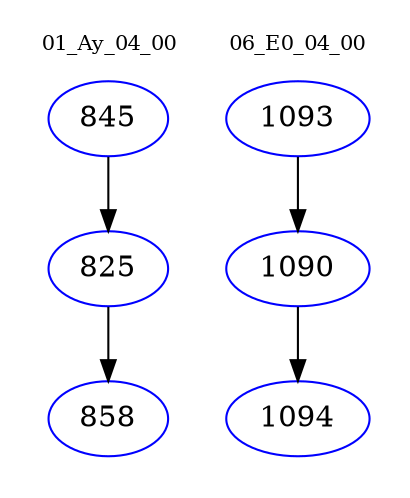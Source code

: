 digraph{
subgraph cluster_0 {
color = white
label = "01_Ay_04_00";
fontsize=10;
T0_845 [label="845", color="blue"]
T0_845 -> T0_825 [color="black"]
T0_825 [label="825", color="blue"]
T0_825 -> T0_858 [color="black"]
T0_858 [label="858", color="blue"]
}
subgraph cluster_1 {
color = white
label = "06_E0_04_00";
fontsize=10;
T1_1093 [label="1093", color="blue"]
T1_1093 -> T1_1090 [color="black"]
T1_1090 [label="1090", color="blue"]
T1_1090 -> T1_1094 [color="black"]
T1_1094 [label="1094", color="blue"]
}
}
